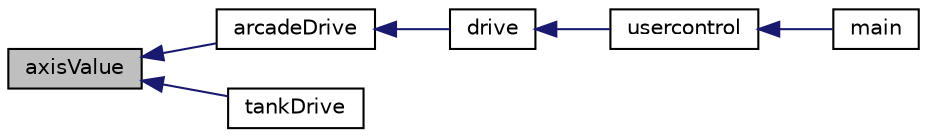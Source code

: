 digraph "axisValue"
{
  edge [fontname="Helvetica",fontsize="10",labelfontname="Helvetica",labelfontsize="10"];
  node [fontname="Helvetica",fontsize="10",shape=record];
  rankdir="LR";
  Node1 [label="axisValue",height=0.2,width=0.4,color="black", fillcolor="grey75", style="filled", fontcolor="black"];
  Node1 -> Node2 [dir="back",color="midnightblue",fontsize="10",style="solid",fontname="Helvetica"];
  Node2 [label="arcadeDrive",height=0.2,width=0.4,color="black", fillcolor="white", style="filled",URL="$de/de5/drive_8cpp_a6ff8820b82f28a73c88a746ddacb26bb.html#a6ff8820b82f28a73c88a746ddacb26bb"];
  Node2 -> Node3 [dir="back",color="midnightblue",fontsize="10",style="solid",fontname="Helvetica"];
  Node3 [label="drive",height=0.2,width=0.4,color="black", fillcolor="white", style="filled",URL="$de/de5/drive_8cpp_a928e32686c7e00c1ecde24c3da3019f7.html#a928e32686c7e00c1ecde24c3da3019f7"];
  Node3 -> Node4 [dir="back",color="midnightblue",fontsize="10",style="solid",fontname="Helvetica"];
  Node4 [label="usercontrol",height=0.2,width=0.4,color="black", fillcolor="white", style="filled",URL="$df/d0a/main_8cpp_a0b51ae97a13db57021eefe87a9903444.html#a0b51ae97a13db57021eefe87a9903444"];
  Node4 -> Node5 [dir="back",color="midnightblue",fontsize="10",style="solid",fontname="Helvetica"];
  Node5 [label="main",height=0.2,width=0.4,color="black", fillcolor="white", style="filled",URL="$df/d0a/main_8cpp_ae66f6b31b5ad750f1fe042a706a4e3d4.html#ae66f6b31b5ad750f1fe042a706a4e3d4"];
  Node1 -> Node6 [dir="back",color="midnightblue",fontsize="10",style="solid",fontname="Helvetica"];
  Node6 [label="tankDrive",height=0.2,width=0.4,color="black", fillcolor="white", style="filled",URL="$de/de5/drive_8cpp_ab8605578ac6dddeb3e511513523e3354.html#ab8605578ac6dddeb3e511513523e3354"];
}
